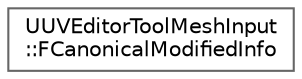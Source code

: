 digraph "Graphical Class Hierarchy"
{
 // INTERACTIVE_SVG=YES
 // LATEX_PDF_SIZE
  bgcolor="transparent";
  edge [fontname=Helvetica,fontsize=10,labelfontname=Helvetica,labelfontsize=10];
  node [fontname=Helvetica,fontsize=10,shape=box,height=0.2,width=0.4];
  rankdir="LR";
  Node0 [id="Node000000",label="UUVEditorToolMeshInput\l::FCanonicalModifiedInfo",height=0.2,width=0.4,color="grey40", fillcolor="white", style="filled",URL="$d1/dca/structUUVEditorToolMeshInput_1_1FCanonicalModifiedInfo.html",tooltip=" "];
}
